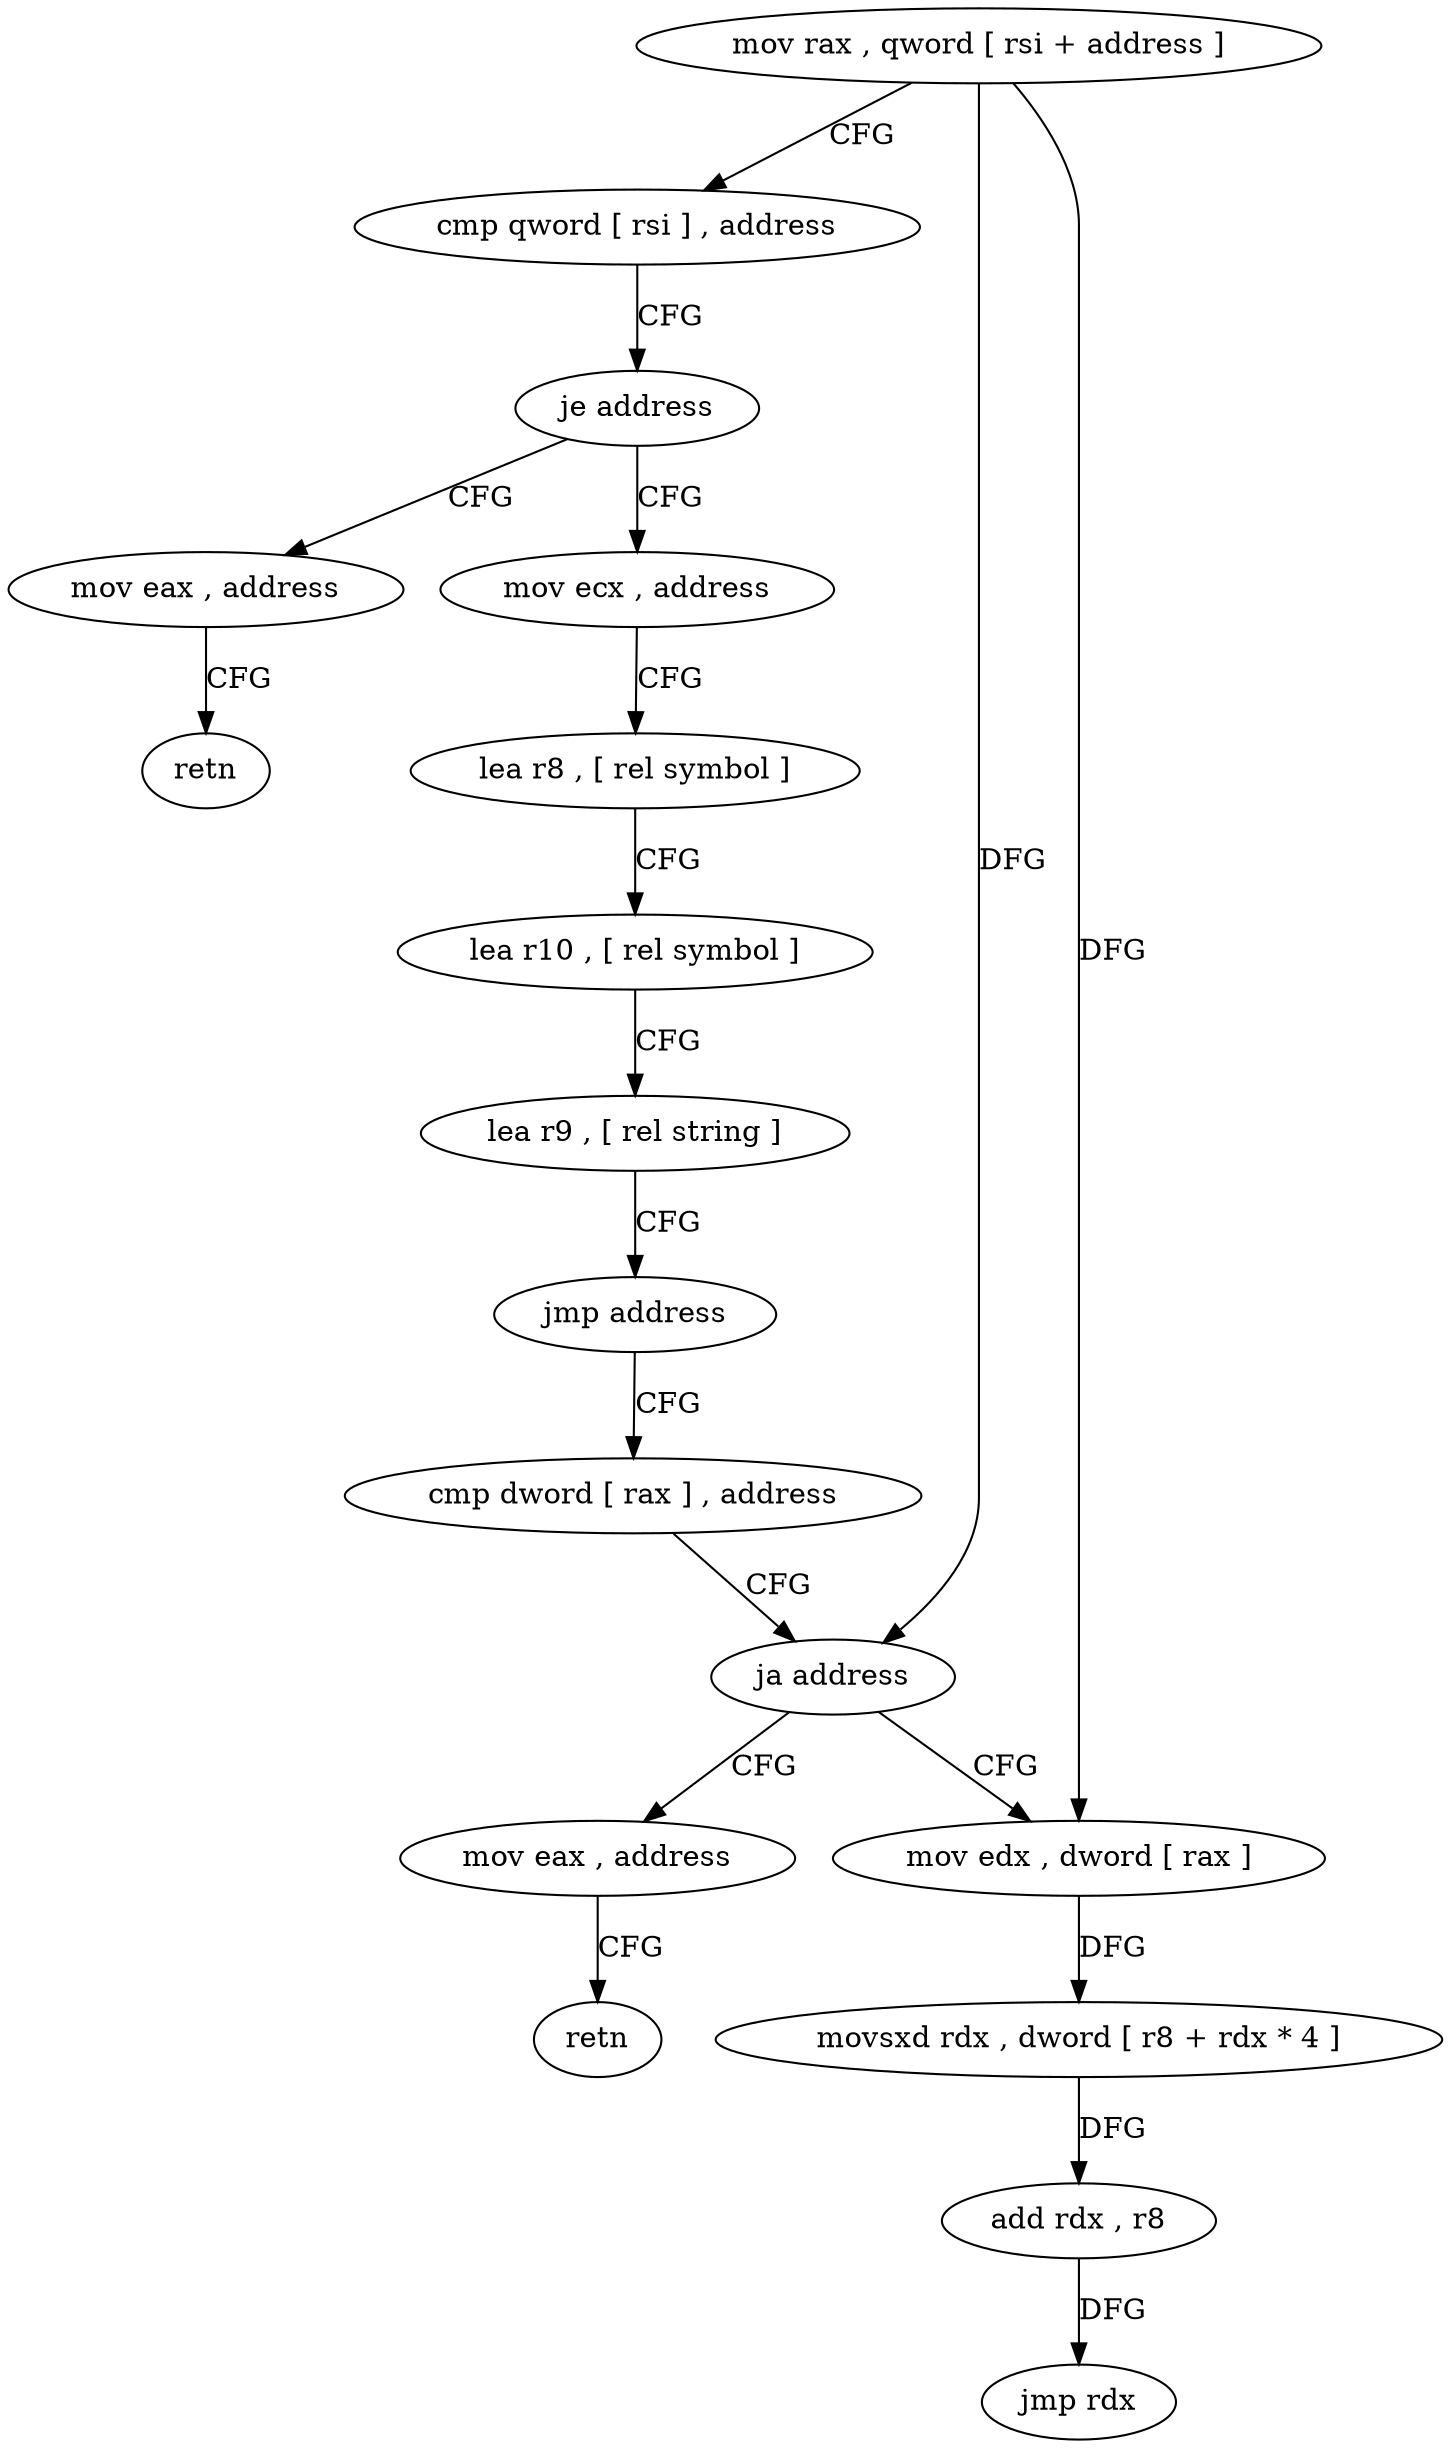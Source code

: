 digraph "func" {
"4300447" [label = "mov rax , qword [ rsi + address ]" ]
"4300451" [label = "cmp qword [ rsi ] , address" ]
"4300455" [label = "je address" ]
"4301587" [label = "mov eax , address" ]
"4300461" [label = "mov ecx , address" ]
"4301592" [label = "retn" ]
"4300466" [label = "lea r8 , [ rel symbol ]" ]
"4300473" [label = "lea r10 , [ rel symbol ]" ]
"4300480" [label = "lea r9 , [ rel string ]" ]
"4300487" [label = "jmp address" ]
"4300534" [label = "cmp dword [ rax ] , address" ]
"4300537" [label = "ja address" ]
"4301593" [label = "mov eax , address" ]
"4300543" [label = "mov edx , dword [ rax ]" ]
"4301598" [label = "retn" ]
"4300545" [label = "movsxd rdx , dword [ r8 + rdx * 4 ]" ]
"4300549" [label = "add rdx , r8" ]
"4300552" [label = "jmp rdx" ]
"4300447" -> "4300451" [ label = "CFG" ]
"4300447" -> "4300537" [ label = "DFG" ]
"4300447" -> "4300543" [ label = "DFG" ]
"4300451" -> "4300455" [ label = "CFG" ]
"4300455" -> "4301587" [ label = "CFG" ]
"4300455" -> "4300461" [ label = "CFG" ]
"4301587" -> "4301592" [ label = "CFG" ]
"4300461" -> "4300466" [ label = "CFG" ]
"4300466" -> "4300473" [ label = "CFG" ]
"4300473" -> "4300480" [ label = "CFG" ]
"4300480" -> "4300487" [ label = "CFG" ]
"4300487" -> "4300534" [ label = "CFG" ]
"4300534" -> "4300537" [ label = "CFG" ]
"4300537" -> "4301593" [ label = "CFG" ]
"4300537" -> "4300543" [ label = "CFG" ]
"4301593" -> "4301598" [ label = "CFG" ]
"4300543" -> "4300545" [ label = "DFG" ]
"4300545" -> "4300549" [ label = "DFG" ]
"4300549" -> "4300552" [ label = "DFG" ]
}

